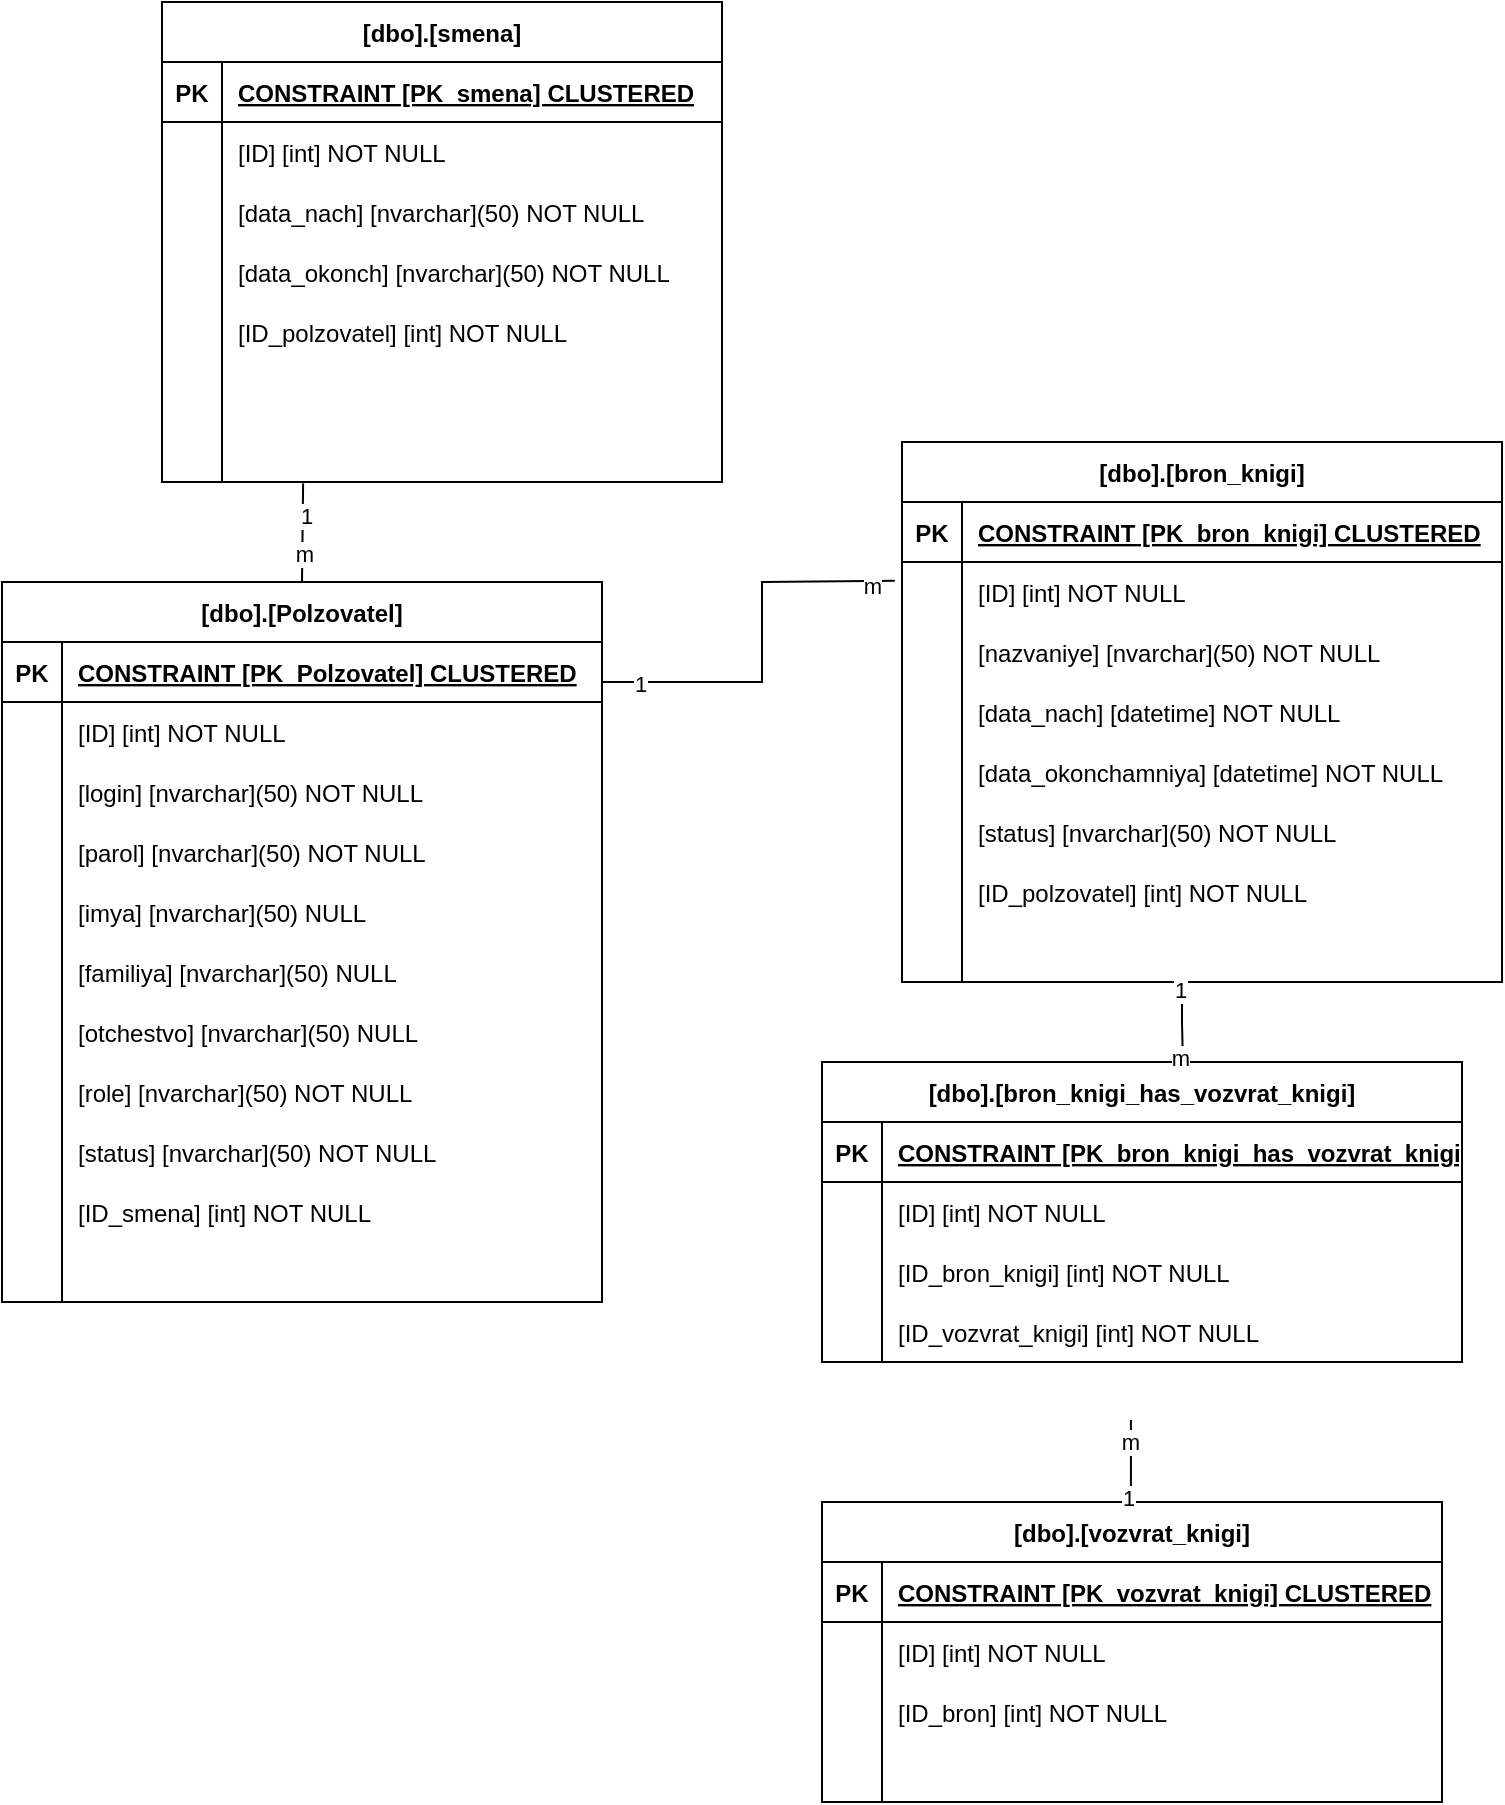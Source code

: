 <mxfile version="24.4.6" type="device">
  <diagram name="Страница — 1" id="FDOYcvEqqGiu71R4k4ed">
    <mxGraphModel dx="2977" dy="870" grid="1" gridSize="10" guides="1" tooltips="1" connect="1" arrows="1" fold="1" page="1" pageScale="1" pageWidth="827" pageHeight="1169" math="0" shadow="0">
      <root>
        <mxCell id="0" />
        <mxCell id="1" parent="0" />
        <mxCell id="MpVZQ-odZBkiujxW13Gs-1" value="[dbo].[bron_knigi]" style="shape=table;startSize=30;container=1;collapsible=1;childLayout=tableLayout;fixedRows=1;rowLines=0;fontStyle=1;align=center;resizeLast=1;" vertex="1" parent="1">
          <mxGeometry x="-330" y="230" width="300" height="270" as="geometry" />
        </mxCell>
        <mxCell id="MpVZQ-odZBkiujxW13Gs-2" value="" style="shape=tableRow;horizontal=0;startSize=0;swimlaneHead=0;swimlaneBody=0;fillColor=none;collapsible=0;dropTarget=0;points=[[0,0.5],[1,0.5]];portConstraint=eastwest;strokeColor=inherit;top=0;left=0;right=0;bottom=1;" vertex="1" parent="MpVZQ-odZBkiujxW13Gs-1">
          <mxGeometry y="30" width="300" height="30" as="geometry" />
        </mxCell>
        <mxCell id="MpVZQ-odZBkiujxW13Gs-3" value="PK" style="shape=partialRectangle;overflow=hidden;connectable=0;fillColor=none;strokeColor=inherit;top=0;left=0;bottom=0;right=0;fontStyle=1;" vertex="1" parent="MpVZQ-odZBkiujxW13Gs-2">
          <mxGeometry width="30" height="30" as="geometry">
            <mxRectangle width="30" height="30" as="alternateBounds" />
          </mxGeometry>
        </mxCell>
        <mxCell id="MpVZQ-odZBkiujxW13Gs-4" value="CONSTRAINT [PK_bron_knigi]  CLUSTERED" style="shape=partialRectangle;overflow=hidden;connectable=0;fillColor=none;align=left;strokeColor=inherit;top=0;left=0;bottom=0;right=0;spacingLeft=6;fontStyle=5;" vertex="1" parent="MpVZQ-odZBkiujxW13Gs-2">
          <mxGeometry x="30" width="270" height="30" as="geometry">
            <mxRectangle width="270" height="30" as="alternateBounds" />
          </mxGeometry>
        </mxCell>
        <mxCell id="MpVZQ-odZBkiujxW13Gs-5" value="" style="shape=tableRow;horizontal=0;startSize=0;swimlaneHead=0;swimlaneBody=0;fillColor=none;collapsible=0;dropTarget=0;points=[[0,0.5],[1,0.5]];portConstraint=eastwest;strokeColor=inherit;top=0;left=0;right=0;bottom=0;" vertex="1" parent="MpVZQ-odZBkiujxW13Gs-1">
          <mxGeometry y="60" width="300" height="30" as="geometry" />
        </mxCell>
        <mxCell id="MpVZQ-odZBkiujxW13Gs-6" value="" style="shape=partialRectangle;overflow=hidden;connectable=0;fillColor=none;strokeColor=inherit;top=0;left=0;bottom=0;right=0;" vertex="1" parent="MpVZQ-odZBkiujxW13Gs-5">
          <mxGeometry width="30" height="30" as="geometry">
            <mxRectangle width="30" height="30" as="alternateBounds" />
          </mxGeometry>
        </mxCell>
        <mxCell id="MpVZQ-odZBkiujxW13Gs-7" value="[ID] [int] NOT NULL" style="shape=partialRectangle;overflow=hidden;connectable=0;fillColor=none;align=left;strokeColor=inherit;top=0;left=0;bottom=0;right=0;spacingLeft=6;" vertex="1" parent="MpVZQ-odZBkiujxW13Gs-5">
          <mxGeometry x="30" width="270" height="30" as="geometry">
            <mxRectangle width="270" height="30" as="alternateBounds" />
          </mxGeometry>
        </mxCell>
        <mxCell id="MpVZQ-odZBkiujxW13Gs-8" value="" style="shape=tableRow;horizontal=0;startSize=0;swimlaneHead=0;swimlaneBody=0;fillColor=none;collapsible=0;dropTarget=0;points=[[0,0.5],[1,0.5]];portConstraint=eastwest;strokeColor=inherit;top=0;left=0;right=0;bottom=0;" vertex="1" parent="MpVZQ-odZBkiujxW13Gs-1">
          <mxGeometry y="90" width="300" height="30" as="geometry" />
        </mxCell>
        <mxCell id="MpVZQ-odZBkiujxW13Gs-9" value="" style="shape=partialRectangle;overflow=hidden;connectable=0;fillColor=none;strokeColor=inherit;top=0;left=0;bottom=0;right=0;" vertex="1" parent="MpVZQ-odZBkiujxW13Gs-8">
          <mxGeometry width="30" height="30" as="geometry">
            <mxRectangle width="30" height="30" as="alternateBounds" />
          </mxGeometry>
        </mxCell>
        <mxCell id="MpVZQ-odZBkiujxW13Gs-10" value="[nazvaniye] [nvarchar](50) NOT NULL" style="shape=partialRectangle;overflow=hidden;connectable=0;fillColor=none;align=left;strokeColor=inherit;top=0;left=0;bottom=0;right=0;spacingLeft=6;" vertex="1" parent="MpVZQ-odZBkiujxW13Gs-8">
          <mxGeometry x="30" width="270" height="30" as="geometry">
            <mxRectangle width="270" height="30" as="alternateBounds" />
          </mxGeometry>
        </mxCell>
        <mxCell id="MpVZQ-odZBkiujxW13Gs-11" value="" style="shape=tableRow;horizontal=0;startSize=0;swimlaneHead=0;swimlaneBody=0;fillColor=none;collapsible=0;dropTarget=0;points=[[0,0.5],[1,0.5]];portConstraint=eastwest;strokeColor=inherit;top=0;left=0;right=0;bottom=0;" vertex="1" parent="MpVZQ-odZBkiujxW13Gs-1">
          <mxGeometry y="120" width="300" height="30" as="geometry" />
        </mxCell>
        <mxCell id="MpVZQ-odZBkiujxW13Gs-12" value="" style="shape=partialRectangle;overflow=hidden;connectable=0;fillColor=none;strokeColor=inherit;top=0;left=0;bottom=0;right=0;" vertex="1" parent="MpVZQ-odZBkiujxW13Gs-11">
          <mxGeometry width="30" height="30" as="geometry">
            <mxRectangle width="30" height="30" as="alternateBounds" />
          </mxGeometry>
        </mxCell>
        <mxCell id="MpVZQ-odZBkiujxW13Gs-13" value="[data_nach] [datetime] NOT NULL" style="shape=partialRectangle;overflow=hidden;connectable=0;fillColor=none;align=left;strokeColor=inherit;top=0;left=0;bottom=0;right=0;spacingLeft=6;" vertex="1" parent="MpVZQ-odZBkiujxW13Gs-11">
          <mxGeometry x="30" width="270" height="30" as="geometry">
            <mxRectangle width="270" height="30" as="alternateBounds" />
          </mxGeometry>
        </mxCell>
        <mxCell id="MpVZQ-odZBkiujxW13Gs-14" value="" style="shape=tableRow;horizontal=0;startSize=0;swimlaneHead=0;swimlaneBody=0;fillColor=none;collapsible=0;dropTarget=0;points=[[0,0.5],[1,0.5]];portConstraint=eastwest;strokeColor=inherit;top=0;left=0;right=0;bottom=0;" vertex="1" parent="MpVZQ-odZBkiujxW13Gs-1">
          <mxGeometry y="150" width="300" height="30" as="geometry" />
        </mxCell>
        <mxCell id="MpVZQ-odZBkiujxW13Gs-15" value="" style="shape=partialRectangle;overflow=hidden;connectable=0;fillColor=none;strokeColor=inherit;top=0;left=0;bottom=0;right=0;" vertex="1" parent="MpVZQ-odZBkiujxW13Gs-14">
          <mxGeometry width="30" height="30" as="geometry">
            <mxRectangle width="30" height="30" as="alternateBounds" />
          </mxGeometry>
        </mxCell>
        <mxCell id="MpVZQ-odZBkiujxW13Gs-16" value="[data_okonchamniya] [datetime] NOT NULL" style="shape=partialRectangle;overflow=hidden;connectable=0;fillColor=none;align=left;strokeColor=inherit;top=0;left=0;bottom=0;right=0;spacingLeft=6;" vertex="1" parent="MpVZQ-odZBkiujxW13Gs-14">
          <mxGeometry x="30" width="270" height="30" as="geometry">
            <mxRectangle width="270" height="30" as="alternateBounds" />
          </mxGeometry>
        </mxCell>
        <mxCell id="MpVZQ-odZBkiujxW13Gs-17" value="" style="shape=tableRow;horizontal=0;startSize=0;swimlaneHead=0;swimlaneBody=0;fillColor=none;collapsible=0;dropTarget=0;points=[[0,0.5],[1,0.5]];portConstraint=eastwest;strokeColor=inherit;top=0;left=0;right=0;bottom=0;" vertex="1" parent="MpVZQ-odZBkiujxW13Gs-1">
          <mxGeometry y="180" width="300" height="30" as="geometry" />
        </mxCell>
        <mxCell id="MpVZQ-odZBkiujxW13Gs-18" value="" style="shape=partialRectangle;overflow=hidden;connectable=0;fillColor=none;strokeColor=inherit;top=0;left=0;bottom=0;right=0;" vertex="1" parent="MpVZQ-odZBkiujxW13Gs-17">
          <mxGeometry width="30" height="30" as="geometry">
            <mxRectangle width="30" height="30" as="alternateBounds" />
          </mxGeometry>
        </mxCell>
        <mxCell id="MpVZQ-odZBkiujxW13Gs-19" value="[status] [nvarchar](50) NOT NULL" style="shape=partialRectangle;overflow=hidden;connectable=0;fillColor=none;align=left;strokeColor=inherit;top=0;left=0;bottom=0;right=0;spacingLeft=6;" vertex="1" parent="MpVZQ-odZBkiujxW13Gs-17">
          <mxGeometry x="30" width="270" height="30" as="geometry">
            <mxRectangle width="270" height="30" as="alternateBounds" />
          </mxGeometry>
        </mxCell>
        <mxCell id="MpVZQ-odZBkiujxW13Gs-20" value="" style="shape=tableRow;horizontal=0;startSize=0;swimlaneHead=0;swimlaneBody=0;fillColor=none;collapsible=0;dropTarget=0;points=[[0,0.5],[1,0.5]];portConstraint=eastwest;strokeColor=inherit;top=0;left=0;right=0;bottom=0;" vertex="1" parent="MpVZQ-odZBkiujxW13Gs-1">
          <mxGeometry y="210" width="300" height="30" as="geometry" />
        </mxCell>
        <mxCell id="MpVZQ-odZBkiujxW13Gs-21" value="" style="shape=partialRectangle;overflow=hidden;connectable=0;fillColor=none;strokeColor=inherit;top=0;left=0;bottom=0;right=0;" vertex="1" parent="MpVZQ-odZBkiujxW13Gs-20">
          <mxGeometry width="30" height="30" as="geometry">
            <mxRectangle width="30" height="30" as="alternateBounds" />
          </mxGeometry>
        </mxCell>
        <mxCell id="MpVZQ-odZBkiujxW13Gs-22" value="[ID_polzovatel] [int] NOT NULL" style="shape=partialRectangle;overflow=hidden;connectable=0;fillColor=none;align=left;strokeColor=inherit;top=0;left=0;bottom=0;right=0;spacingLeft=6;" vertex="1" parent="MpVZQ-odZBkiujxW13Gs-20">
          <mxGeometry x="30" width="270" height="30" as="geometry">
            <mxRectangle width="270" height="30" as="alternateBounds" />
          </mxGeometry>
        </mxCell>
        <mxCell id="MpVZQ-odZBkiujxW13Gs-23" value="" style="shape=tableRow;horizontal=0;startSize=0;swimlaneHead=0;swimlaneBody=0;fillColor=none;collapsible=0;dropTarget=0;points=[[0,0.5],[1,0.5]];portConstraint=eastwest;strokeColor=inherit;top=0;left=0;right=0;bottom=0;" vertex="1" parent="MpVZQ-odZBkiujxW13Gs-1">
          <mxGeometry y="240" width="300" height="30" as="geometry" />
        </mxCell>
        <mxCell id="MpVZQ-odZBkiujxW13Gs-24" value="" style="shape=partialRectangle;overflow=hidden;connectable=0;fillColor=none;strokeColor=inherit;top=0;left=0;bottom=0;right=0;" vertex="1" parent="MpVZQ-odZBkiujxW13Gs-23">
          <mxGeometry width="30" height="30" as="geometry">
            <mxRectangle width="30" height="30" as="alternateBounds" />
          </mxGeometry>
        </mxCell>
        <mxCell id="MpVZQ-odZBkiujxW13Gs-25" value="" style="shape=partialRectangle;overflow=hidden;connectable=0;fillColor=none;align=left;strokeColor=inherit;top=0;left=0;bottom=0;right=0;spacingLeft=6;" vertex="1" parent="MpVZQ-odZBkiujxW13Gs-23">
          <mxGeometry x="30" width="270" height="30" as="geometry">
            <mxRectangle width="270" height="30" as="alternateBounds" />
          </mxGeometry>
        </mxCell>
        <mxCell id="MpVZQ-odZBkiujxW13Gs-26" value="[dbo].[bron_knigi_has_vozvrat_knigi]" style="shape=table;startSize=30;container=1;collapsible=1;childLayout=tableLayout;fixedRows=1;rowLines=0;fontStyle=1;align=center;resizeLast=1;" vertex="1" parent="1">
          <mxGeometry x="-370" y="540" width="320" height="150" as="geometry" />
        </mxCell>
        <mxCell id="MpVZQ-odZBkiujxW13Gs-27" value="" style="shape=tableRow;horizontal=0;startSize=0;swimlaneHead=0;swimlaneBody=0;fillColor=none;collapsible=0;dropTarget=0;points=[[0,0.5],[1,0.5]];portConstraint=eastwest;strokeColor=inherit;top=0;left=0;right=0;bottom=1;" vertex="1" parent="MpVZQ-odZBkiujxW13Gs-26">
          <mxGeometry y="30" width="320" height="30" as="geometry" />
        </mxCell>
        <mxCell id="MpVZQ-odZBkiujxW13Gs-28" value="PK" style="shape=partialRectangle;overflow=hidden;connectable=0;fillColor=none;strokeColor=inherit;top=0;left=0;bottom=0;right=0;fontStyle=1;" vertex="1" parent="MpVZQ-odZBkiujxW13Gs-27">
          <mxGeometry width="30" height="30" as="geometry">
            <mxRectangle width="30" height="30" as="alternateBounds" />
          </mxGeometry>
        </mxCell>
        <mxCell id="MpVZQ-odZBkiujxW13Gs-29" value="CONSTRAINT [PK_bron_knigi_has_vozvrat_knigi]  CLUSTERED" style="shape=partialRectangle;overflow=hidden;connectable=0;fillColor=none;align=left;strokeColor=inherit;top=0;left=0;bottom=0;right=0;spacingLeft=6;fontStyle=5;" vertex="1" parent="MpVZQ-odZBkiujxW13Gs-27">
          <mxGeometry x="30" width="290" height="30" as="geometry">
            <mxRectangle width="290" height="30" as="alternateBounds" />
          </mxGeometry>
        </mxCell>
        <mxCell id="MpVZQ-odZBkiujxW13Gs-30" value="" style="shape=tableRow;horizontal=0;startSize=0;swimlaneHead=0;swimlaneBody=0;fillColor=none;collapsible=0;dropTarget=0;points=[[0,0.5],[1,0.5]];portConstraint=eastwest;strokeColor=inherit;top=0;left=0;right=0;bottom=0;" vertex="1" parent="MpVZQ-odZBkiujxW13Gs-26">
          <mxGeometry y="60" width="320" height="30" as="geometry" />
        </mxCell>
        <mxCell id="MpVZQ-odZBkiujxW13Gs-31" value="" style="shape=partialRectangle;overflow=hidden;connectable=0;fillColor=none;strokeColor=inherit;top=0;left=0;bottom=0;right=0;" vertex="1" parent="MpVZQ-odZBkiujxW13Gs-30">
          <mxGeometry width="30" height="30" as="geometry">
            <mxRectangle width="30" height="30" as="alternateBounds" />
          </mxGeometry>
        </mxCell>
        <mxCell id="MpVZQ-odZBkiujxW13Gs-32" value="[ID] [int] NOT NULL" style="shape=partialRectangle;overflow=hidden;connectable=0;fillColor=none;align=left;strokeColor=inherit;top=0;left=0;bottom=0;right=0;spacingLeft=6;" vertex="1" parent="MpVZQ-odZBkiujxW13Gs-30">
          <mxGeometry x="30" width="290" height="30" as="geometry">
            <mxRectangle width="290" height="30" as="alternateBounds" />
          </mxGeometry>
        </mxCell>
        <mxCell id="MpVZQ-odZBkiujxW13Gs-33" value="" style="shape=tableRow;horizontal=0;startSize=0;swimlaneHead=0;swimlaneBody=0;fillColor=none;collapsible=0;dropTarget=0;points=[[0,0.5],[1,0.5]];portConstraint=eastwest;strokeColor=inherit;top=0;left=0;right=0;bottom=0;" vertex="1" parent="MpVZQ-odZBkiujxW13Gs-26">
          <mxGeometry y="90" width="320" height="30" as="geometry" />
        </mxCell>
        <mxCell id="MpVZQ-odZBkiujxW13Gs-34" value="" style="shape=partialRectangle;overflow=hidden;connectable=0;fillColor=none;strokeColor=inherit;top=0;left=0;bottom=0;right=0;" vertex="1" parent="MpVZQ-odZBkiujxW13Gs-33">
          <mxGeometry width="30" height="30" as="geometry">
            <mxRectangle width="30" height="30" as="alternateBounds" />
          </mxGeometry>
        </mxCell>
        <mxCell id="MpVZQ-odZBkiujxW13Gs-35" value="[ID_bron_knigi] [int] NOT NULL" style="shape=partialRectangle;overflow=hidden;connectable=0;fillColor=none;align=left;strokeColor=inherit;top=0;left=0;bottom=0;right=0;spacingLeft=6;" vertex="1" parent="MpVZQ-odZBkiujxW13Gs-33">
          <mxGeometry x="30" width="290" height="30" as="geometry">
            <mxRectangle width="290" height="30" as="alternateBounds" />
          </mxGeometry>
        </mxCell>
        <mxCell id="MpVZQ-odZBkiujxW13Gs-36" value="" style="shape=tableRow;horizontal=0;startSize=0;swimlaneHead=0;swimlaneBody=0;fillColor=none;collapsible=0;dropTarget=0;points=[[0,0.5],[1,0.5]];portConstraint=eastwest;strokeColor=inherit;top=0;left=0;right=0;bottom=0;" vertex="1" parent="MpVZQ-odZBkiujxW13Gs-26">
          <mxGeometry y="120" width="320" height="30" as="geometry" />
        </mxCell>
        <mxCell id="MpVZQ-odZBkiujxW13Gs-37" value="" style="shape=partialRectangle;overflow=hidden;connectable=0;fillColor=none;strokeColor=inherit;top=0;left=0;bottom=0;right=0;" vertex="1" parent="MpVZQ-odZBkiujxW13Gs-36">
          <mxGeometry width="30" height="30" as="geometry">
            <mxRectangle width="30" height="30" as="alternateBounds" />
          </mxGeometry>
        </mxCell>
        <mxCell id="MpVZQ-odZBkiujxW13Gs-38" value="[ID_vozvrat_knigi] [int] NOT NULL" style="shape=partialRectangle;overflow=hidden;connectable=0;fillColor=none;align=left;strokeColor=inherit;top=0;left=0;bottom=0;right=0;spacingLeft=6;" vertex="1" parent="MpVZQ-odZBkiujxW13Gs-36">
          <mxGeometry x="30" width="290" height="30" as="geometry">
            <mxRectangle width="290" height="30" as="alternateBounds" />
          </mxGeometry>
        </mxCell>
        <mxCell id="MpVZQ-odZBkiujxW13Gs-42" value="[dbo].[Polzovatel]" style="shape=table;startSize=30;container=1;collapsible=1;childLayout=tableLayout;fixedRows=1;rowLines=0;fontStyle=1;align=center;resizeLast=1;" vertex="1" parent="1">
          <mxGeometry x="-780" y="300" width="300" height="360" as="geometry" />
        </mxCell>
        <mxCell id="MpVZQ-odZBkiujxW13Gs-43" value="" style="shape=tableRow;horizontal=0;startSize=0;swimlaneHead=0;swimlaneBody=0;fillColor=none;collapsible=0;dropTarget=0;points=[[0,0.5],[1,0.5]];portConstraint=eastwest;strokeColor=inherit;top=0;left=0;right=0;bottom=1;" vertex="1" parent="MpVZQ-odZBkiujxW13Gs-42">
          <mxGeometry y="30" width="300" height="30" as="geometry" />
        </mxCell>
        <mxCell id="MpVZQ-odZBkiujxW13Gs-44" value="PK" style="shape=partialRectangle;overflow=hidden;connectable=0;fillColor=none;strokeColor=inherit;top=0;left=0;bottom=0;right=0;fontStyle=1;" vertex="1" parent="MpVZQ-odZBkiujxW13Gs-43">
          <mxGeometry width="30" height="30" as="geometry">
            <mxRectangle width="30" height="30" as="alternateBounds" />
          </mxGeometry>
        </mxCell>
        <mxCell id="MpVZQ-odZBkiujxW13Gs-45" value="CONSTRAINT [PK_Polzovatel]  CLUSTERED" style="shape=partialRectangle;overflow=hidden;connectable=0;fillColor=none;align=left;strokeColor=inherit;top=0;left=0;bottom=0;right=0;spacingLeft=6;fontStyle=5;" vertex="1" parent="MpVZQ-odZBkiujxW13Gs-43">
          <mxGeometry x="30" width="270" height="30" as="geometry">
            <mxRectangle width="270" height="30" as="alternateBounds" />
          </mxGeometry>
        </mxCell>
        <mxCell id="MpVZQ-odZBkiujxW13Gs-46" value="" style="shape=tableRow;horizontal=0;startSize=0;swimlaneHead=0;swimlaneBody=0;fillColor=none;collapsible=0;dropTarget=0;points=[[0,0.5],[1,0.5]];portConstraint=eastwest;strokeColor=inherit;top=0;left=0;right=0;bottom=0;" vertex="1" parent="MpVZQ-odZBkiujxW13Gs-42">
          <mxGeometry y="60" width="300" height="30" as="geometry" />
        </mxCell>
        <mxCell id="MpVZQ-odZBkiujxW13Gs-47" value="" style="shape=partialRectangle;overflow=hidden;connectable=0;fillColor=none;strokeColor=inherit;top=0;left=0;bottom=0;right=0;" vertex="1" parent="MpVZQ-odZBkiujxW13Gs-46">
          <mxGeometry width="30" height="30" as="geometry">
            <mxRectangle width="30" height="30" as="alternateBounds" />
          </mxGeometry>
        </mxCell>
        <mxCell id="MpVZQ-odZBkiujxW13Gs-48" value="[ID] [int] NOT NULL" style="shape=partialRectangle;overflow=hidden;connectable=0;fillColor=none;align=left;strokeColor=inherit;top=0;left=0;bottom=0;right=0;spacingLeft=6;" vertex="1" parent="MpVZQ-odZBkiujxW13Gs-46">
          <mxGeometry x="30" width="270" height="30" as="geometry">
            <mxRectangle width="270" height="30" as="alternateBounds" />
          </mxGeometry>
        </mxCell>
        <mxCell id="MpVZQ-odZBkiujxW13Gs-49" value="" style="shape=tableRow;horizontal=0;startSize=0;swimlaneHead=0;swimlaneBody=0;fillColor=none;collapsible=0;dropTarget=0;points=[[0,0.5],[1,0.5]];portConstraint=eastwest;strokeColor=inherit;top=0;left=0;right=0;bottom=0;" vertex="1" parent="MpVZQ-odZBkiujxW13Gs-42">
          <mxGeometry y="90" width="300" height="30" as="geometry" />
        </mxCell>
        <mxCell id="MpVZQ-odZBkiujxW13Gs-50" value="" style="shape=partialRectangle;overflow=hidden;connectable=0;fillColor=none;strokeColor=inherit;top=0;left=0;bottom=0;right=0;" vertex="1" parent="MpVZQ-odZBkiujxW13Gs-49">
          <mxGeometry width="30" height="30" as="geometry">
            <mxRectangle width="30" height="30" as="alternateBounds" />
          </mxGeometry>
        </mxCell>
        <mxCell id="MpVZQ-odZBkiujxW13Gs-51" value="[login] [nvarchar](50) NOT NULL" style="shape=partialRectangle;overflow=hidden;connectable=0;fillColor=none;align=left;strokeColor=inherit;top=0;left=0;bottom=0;right=0;spacingLeft=6;" vertex="1" parent="MpVZQ-odZBkiujxW13Gs-49">
          <mxGeometry x="30" width="270" height="30" as="geometry">
            <mxRectangle width="270" height="30" as="alternateBounds" />
          </mxGeometry>
        </mxCell>
        <mxCell id="MpVZQ-odZBkiujxW13Gs-52" value="" style="shape=tableRow;horizontal=0;startSize=0;swimlaneHead=0;swimlaneBody=0;fillColor=none;collapsible=0;dropTarget=0;points=[[0,0.5],[1,0.5]];portConstraint=eastwest;strokeColor=inherit;top=0;left=0;right=0;bottom=0;" vertex="1" parent="MpVZQ-odZBkiujxW13Gs-42">
          <mxGeometry y="120" width="300" height="30" as="geometry" />
        </mxCell>
        <mxCell id="MpVZQ-odZBkiujxW13Gs-53" value="" style="shape=partialRectangle;overflow=hidden;connectable=0;fillColor=none;strokeColor=inherit;top=0;left=0;bottom=0;right=0;" vertex="1" parent="MpVZQ-odZBkiujxW13Gs-52">
          <mxGeometry width="30" height="30" as="geometry">
            <mxRectangle width="30" height="30" as="alternateBounds" />
          </mxGeometry>
        </mxCell>
        <mxCell id="MpVZQ-odZBkiujxW13Gs-54" value="[parol] [nvarchar](50) NOT NULL" style="shape=partialRectangle;overflow=hidden;connectable=0;fillColor=none;align=left;strokeColor=inherit;top=0;left=0;bottom=0;right=0;spacingLeft=6;" vertex="1" parent="MpVZQ-odZBkiujxW13Gs-52">
          <mxGeometry x="30" width="270" height="30" as="geometry">
            <mxRectangle width="270" height="30" as="alternateBounds" />
          </mxGeometry>
        </mxCell>
        <mxCell id="MpVZQ-odZBkiujxW13Gs-55" value="" style="shape=tableRow;horizontal=0;startSize=0;swimlaneHead=0;swimlaneBody=0;fillColor=none;collapsible=0;dropTarget=0;points=[[0,0.5],[1,0.5]];portConstraint=eastwest;strokeColor=inherit;top=0;left=0;right=0;bottom=0;" vertex="1" parent="MpVZQ-odZBkiujxW13Gs-42">
          <mxGeometry y="150" width="300" height="30" as="geometry" />
        </mxCell>
        <mxCell id="MpVZQ-odZBkiujxW13Gs-56" value="" style="shape=partialRectangle;overflow=hidden;connectable=0;fillColor=none;strokeColor=inherit;top=0;left=0;bottom=0;right=0;" vertex="1" parent="MpVZQ-odZBkiujxW13Gs-55">
          <mxGeometry width="30" height="30" as="geometry">
            <mxRectangle width="30" height="30" as="alternateBounds" />
          </mxGeometry>
        </mxCell>
        <mxCell id="MpVZQ-odZBkiujxW13Gs-57" value="[imya] [nvarchar](50) NULL" style="shape=partialRectangle;overflow=hidden;connectable=0;fillColor=none;align=left;strokeColor=inherit;top=0;left=0;bottom=0;right=0;spacingLeft=6;" vertex="1" parent="MpVZQ-odZBkiujxW13Gs-55">
          <mxGeometry x="30" width="270" height="30" as="geometry">
            <mxRectangle width="270" height="30" as="alternateBounds" />
          </mxGeometry>
        </mxCell>
        <mxCell id="MpVZQ-odZBkiujxW13Gs-58" value="" style="shape=tableRow;horizontal=0;startSize=0;swimlaneHead=0;swimlaneBody=0;fillColor=none;collapsible=0;dropTarget=0;points=[[0,0.5],[1,0.5]];portConstraint=eastwest;strokeColor=inherit;top=0;left=0;right=0;bottom=0;" vertex="1" parent="MpVZQ-odZBkiujxW13Gs-42">
          <mxGeometry y="180" width="300" height="30" as="geometry" />
        </mxCell>
        <mxCell id="MpVZQ-odZBkiujxW13Gs-59" value="" style="shape=partialRectangle;overflow=hidden;connectable=0;fillColor=none;strokeColor=inherit;top=0;left=0;bottom=0;right=0;" vertex="1" parent="MpVZQ-odZBkiujxW13Gs-58">
          <mxGeometry width="30" height="30" as="geometry">
            <mxRectangle width="30" height="30" as="alternateBounds" />
          </mxGeometry>
        </mxCell>
        <mxCell id="MpVZQ-odZBkiujxW13Gs-60" value="[familiya] [nvarchar](50) NULL" style="shape=partialRectangle;overflow=hidden;connectable=0;fillColor=none;align=left;strokeColor=inherit;top=0;left=0;bottom=0;right=0;spacingLeft=6;" vertex="1" parent="MpVZQ-odZBkiujxW13Gs-58">
          <mxGeometry x="30" width="270" height="30" as="geometry">
            <mxRectangle width="270" height="30" as="alternateBounds" />
          </mxGeometry>
        </mxCell>
        <mxCell id="MpVZQ-odZBkiujxW13Gs-61" value="" style="shape=tableRow;horizontal=0;startSize=0;swimlaneHead=0;swimlaneBody=0;fillColor=none;collapsible=0;dropTarget=0;points=[[0,0.5],[1,0.5]];portConstraint=eastwest;strokeColor=inherit;top=0;left=0;right=0;bottom=0;" vertex="1" parent="MpVZQ-odZBkiujxW13Gs-42">
          <mxGeometry y="210" width="300" height="30" as="geometry" />
        </mxCell>
        <mxCell id="MpVZQ-odZBkiujxW13Gs-62" value="" style="shape=partialRectangle;overflow=hidden;connectable=0;fillColor=none;strokeColor=inherit;top=0;left=0;bottom=0;right=0;" vertex="1" parent="MpVZQ-odZBkiujxW13Gs-61">
          <mxGeometry width="30" height="30" as="geometry">
            <mxRectangle width="30" height="30" as="alternateBounds" />
          </mxGeometry>
        </mxCell>
        <mxCell id="MpVZQ-odZBkiujxW13Gs-63" value="[otchestvo] [nvarchar](50) NULL" style="shape=partialRectangle;overflow=hidden;connectable=0;fillColor=none;align=left;strokeColor=inherit;top=0;left=0;bottom=0;right=0;spacingLeft=6;" vertex="1" parent="MpVZQ-odZBkiujxW13Gs-61">
          <mxGeometry x="30" width="270" height="30" as="geometry">
            <mxRectangle width="270" height="30" as="alternateBounds" />
          </mxGeometry>
        </mxCell>
        <mxCell id="MpVZQ-odZBkiujxW13Gs-64" value="" style="shape=tableRow;horizontal=0;startSize=0;swimlaneHead=0;swimlaneBody=0;fillColor=none;collapsible=0;dropTarget=0;points=[[0,0.5],[1,0.5]];portConstraint=eastwest;strokeColor=inherit;top=0;left=0;right=0;bottom=0;" vertex="1" parent="MpVZQ-odZBkiujxW13Gs-42">
          <mxGeometry y="240" width="300" height="30" as="geometry" />
        </mxCell>
        <mxCell id="MpVZQ-odZBkiujxW13Gs-65" value="" style="shape=partialRectangle;overflow=hidden;connectable=0;fillColor=none;strokeColor=inherit;top=0;left=0;bottom=0;right=0;" vertex="1" parent="MpVZQ-odZBkiujxW13Gs-64">
          <mxGeometry width="30" height="30" as="geometry">
            <mxRectangle width="30" height="30" as="alternateBounds" />
          </mxGeometry>
        </mxCell>
        <mxCell id="MpVZQ-odZBkiujxW13Gs-66" value="[role] [nvarchar](50) NOT NULL" style="shape=partialRectangle;overflow=hidden;connectable=0;fillColor=none;align=left;strokeColor=inherit;top=0;left=0;bottom=0;right=0;spacingLeft=6;" vertex="1" parent="MpVZQ-odZBkiujxW13Gs-64">
          <mxGeometry x="30" width="270" height="30" as="geometry">
            <mxRectangle width="270" height="30" as="alternateBounds" />
          </mxGeometry>
        </mxCell>
        <mxCell id="MpVZQ-odZBkiujxW13Gs-67" value="" style="shape=tableRow;horizontal=0;startSize=0;swimlaneHead=0;swimlaneBody=0;fillColor=none;collapsible=0;dropTarget=0;points=[[0,0.5],[1,0.5]];portConstraint=eastwest;strokeColor=inherit;top=0;left=0;right=0;bottom=0;" vertex="1" parent="MpVZQ-odZBkiujxW13Gs-42">
          <mxGeometry y="270" width="300" height="30" as="geometry" />
        </mxCell>
        <mxCell id="MpVZQ-odZBkiujxW13Gs-68" value="" style="shape=partialRectangle;overflow=hidden;connectable=0;fillColor=none;strokeColor=inherit;top=0;left=0;bottom=0;right=0;" vertex="1" parent="MpVZQ-odZBkiujxW13Gs-67">
          <mxGeometry width="30" height="30" as="geometry">
            <mxRectangle width="30" height="30" as="alternateBounds" />
          </mxGeometry>
        </mxCell>
        <mxCell id="MpVZQ-odZBkiujxW13Gs-69" value="[status] [nvarchar](50) NOT NULL" style="shape=partialRectangle;overflow=hidden;connectable=0;fillColor=none;align=left;strokeColor=inherit;top=0;left=0;bottom=0;right=0;spacingLeft=6;" vertex="1" parent="MpVZQ-odZBkiujxW13Gs-67">
          <mxGeometry x="30" width="270" height="30" as="geometry">
            <mxRectangle width="270" height="30" as="alternateBounds" />
          </mxGeometry>
        </mxCell>
        <mxCell id="MpVZQ-odZBkiujxW13Gs-70" value="" style="shape=tableRow;horizontal=0;startSize=0;swimlaneHead=0;swimlaneBody=0;fillColor=none;collapsible=0;dropTarget=0;points=[[0,0.5],[1,0.5]];portConstraint=eastwest;strokeColor=inherit;top=0;left=0;right=0;bottom=0;" vertex="1" parent="MpVZQ-odZBkiujxW13Gs-42">
          <mxGeometry y="300" width="300" height="30" as="geometry" />
        </mxCell>
        <mxCell id="MpVZQ-odZBkiujxW13Gs-71" value="" style="shape=partialRectangle;overflow=hidden;connectable=0;fillColor=none;strokeColor=inherit;top=0;left=0;bottom=0;right=0;" vertex="1" parent="MpVZQ-odZBkiujxW13Gs-70">
          <mxGeometry width="30" height="30" as="geometry">
            <mxRectangle width="30" height="30" as="alternateBounds" />
          </mxGeometry>
        </mxCell>
        <mxCell id="MpVZQ-odZBkiujxW13Gs-72" value="[ID_smena] [int] NOT NULL" style="shape=partialRectangle;overflow=hidden;connectable=0;fillColor=none;align=left;strokeColor=inherit;top=0;left=0;bottom=0;right=0;spacingLeft=6;" vertex="1" parent="MpVZQ-odZBkiujxW13Gs-70">
          <mxGeometry x="30" width="270" height="30" as="geometry">
            <mxRectangle width="270" height="30" as="alternateBounds" />
          </mxGeometry>
        </mxCell>
        <mxCell id="MpVZQ-odZBkiujxW13Gs-73" value="" style="shape=tableRow;horizontal=0;startSize=0;swimlaneHead=0;swimlaneBody=0;fillColor=none;collapsible=0;dropTarget=0;points=[[0,0.5],[1,0.5]];portConstraint=eastwest;strokeColor=inherit;top=0;left=0;right=0;bottom=0;" vertex="1" parent="MpVZQ-odZBkiujxW13Gs-42">
          <mxGeometry y="330" width="300" height="30" as="geometry" />
        </mxCell>
        <mxCell id="MpVZQ-odZBkiujxW13Gs-74" value="" style="shape=partialRectangle;overflow=hidden;connectable=0;fillColor=none;strokeColor=inherit;top=0;left=0;bottom=0;right=0;" vertex="1" parent="MpVZQ-odZBkiujxW13Gs-73">
          <mxGeometry width="30" height="30" as="geometry">
            <mxRectangle width="30" height="30" as="alternateBounds" />
          </mxGeometry>
        </mxCell>
        <mxCell id="MpVZQ-odZBkiujxW13Gs-75" value="" style="shape=partialRectangle;overflow=hidden;connectable=0;fillColor=none;align=left;strokeColor=inherit;top=0;left=0;bottom=0;right=0;spacingLeft=6;" vertex="1" parent="MpVZQ-odZBkiujxW13Gs-73">
          <mxGeometry x="30" width="270" height="30" as="geometry">
            <mxRectangle width="270" height="30" as="alternateBounds" />
          </mxGeometry>
        </mxCell>
        <mxCell id="MpVZQ-odZBkiujxW13Gs-76" value="[dbo].[smena]" style="shape=table;startSize=30;container=1;collapsible=1;childLayout=tableLayout;fixedRows=1;rowLines=0;fontStyle=1;align=center;resizeLast=1;" vertex="1" parent="1">
          <mxGeometry x="-700" y="10" width="280" height="240" as="geometry" />
        </mxCell>
        <mxCell id="MpVZQ-odZBkiujxW13Gs-77" value="" style="shape=tableRow;horizontal=0;startSize=0;swimlaneHead=0;swimlaneBody=0;fillColor=none;collapsible=0;dropTarget=0;points=[[0,0.5],[1,0.5]];portConstraint=eastwest;strokeColor=inherit;top=0;left=0;right=0;bottom=1;" vertex="1" parent="MpVZQ-odZBkiujxW13Gs-76">
          <mxGeometry y="30" width="280" height="30" as="geometry" />
        </mxCell>
        <mxCell id="MpVZQ-odZBkiujxW13Gs-78" value="PK" style="shape=partialRectangle;overflow=hidden;connectable=0;fillColor=none;strokeColor=inherit;top=0;left=0;bottom=0;right=0;fontStyle=1;" vertex="1" parent="MpVZQ-odZBkiujxW13Gs-77">
          <mxGeometry width="30" height="30" as="geometry">
            <mxRectangle width="30" height="30" as="alternateBounds" />
          </mxGeometry>
        </mxCell>
        <mxCell id="MpVZQ-odZBkiujxW13Gs-79" value="CONSTRAINT [PK_smena]  CLUSTERED" style="shape=partialRectangle;overflow=hidden;connectable=0;fillColor=none;align=left;strokeColor=inherit;top=0;left=0;bottom=0;right=0;spacingLeft=6;fontStyle=5;" vertex="1" parent="MpVZQ-odZBkiujxW13Gs-77">
          <mxGeometry x="30" width="250" height="30" as="geometry">
            <mxRectangle width="250" height="30" as="alternateBounds" />
          </mxGeometry>
        </mxCell>
        <mxCell id="MpVZQ-odZBkiujxW13Gs-80" value="" style="shape=tableRow;horizontal=0;startSize=0;swimlaneHead=0;swimlaneBody=0;fillColor=none;collapsible=0;dropTarget=0;points=[[0,0.5],[1,0.5]];portConstraint=eastwest;strokeColor=inherit;top=0;left=0;right=0;bottom=0;" vertex="1" parent="MpVZQ-odZBkiujxW13Gs-76">
          <mxGeometry y="60" width="280" height="30" as="geometry" />
        </mxCell>
        <mxCell id="MpVZQ-odZBkiujxW13Gs-81" value="" style="shape=partialRectangle;overflow=hidden;connectable=0;fillColor=none;strokeColor=inherit;top=0;left=0;bottom=0;right=0;" vertex="1" parent="MpVZQ-odZBkiujxW13Gs-80">
          <mxGeometry width="30" height="30" as="geometry">
            <mxRectangle width="30" height="30" as="alternateBounds" />
          </mxGeometry>
        </mxCell>
        <mxCell id="MpVZQ-odZBkiujxW13Gs-82" value="[ID] [int] NOT NULL" style="shape=partialRectangle;overflow=hidden;connectable=0;fillColor=none;align=left;strokeColor=inherit;top=0;left=0;bottom=0;right=0;spacingLeft=6;" vertex="1" parent="MpVZQ-odZBkiujxW13Gs-80">
          <mxGeometry x="30" width="250" height="30" as="geometry">
            <mxRectangle width="250" height="30" as="alternateBounds" />
          </mxGeometry>
        </mxCell>
        <mxCell id="MpVZQ-odZBkiujxW13Gs-83" value="" style="shape=tableRow;horizontal=0;startSize=0;swimlaneHead=0;swimlaneBody=0;fillColor=none;collapsible=0;dropTarget=0;points=[[0,0.5],[1,0.5]];portConstraint=eastwest;strokeColor=inherit;top=0;left=0;right=0;bottom=0;" vertex="1" parent="MpVZQ-odZBkiujxW13Gs-76">
          <mxGeometry y="90" width="280" height="30" as="geometry" />
        </mxCell>
        <mxCell id="MpVZQ-odZBkiujxW13Gs-84" value="" style="shape=partialRectangle;overflow=hidden;connectable=0;fillColor=none;strokeColor=inherit;top=0;left=0;bottom=0;right=0;" vertex="1" parent="MpVZQ-odZBkiujxW13Gs-83">
          <mxGeometry width="30" height="30" as="geometry">
            <mxRectangle width="30" height="30" as="alternateBounds" />
          </mxGeometry>
        </mxCell>
        <mxCell id="MpVZQ-odZBkiujxW13Gs-85" value="[data_nach] [nvarchar](50) NOT NULL" style="shape=partialRectangle;overflow=hidden;connectable=0;fillColor=none;align=left;strokeColor=inherit;top=0;left=0;bottom=0;right=0;spacingLeft=6;" vertex="1" parent="MpVZQ-odZBkiujxW13Gs-83">
          <mxGeometry x="30" width="250" height="30" as="geometry">
            <mxRectangle width="250" height="30" as="alternateBounds" />
          </mxGeometry>
        </mxCell>
        <mxCell id="MpVZQ-odZBkiujxW13Gs-86" value="" style="shape=tableRow;horizontal=0;startSize=0;swimlaneHead=0;swimlaneBody=0;fillColor=none;collapsible=0;dropTarget=0;points=[[0,0.5],[1,0.5]];portConstraint=eastwest;strokeColor=inherit;top=0;left=0;right=0;bottom=0;" vertex="1" parent="MpVZQ-odZBkiujxW13Gs-76">
          <mxGeometry y="120" width="280" height="30" as="geometry" />
        </mxCell>
        <mxCell id="MpVZQ-odZBkiujxW13Gs-87" value="" style="shape=partialRectangle;overflow=hidden;connectable=0;fillColor=none;strokeColor=inherit;top=0;left=0;bottom=0;right=0;" vertex="1" parent="MpVZQ-odZBkiujxW13Gs-86">
          <mxGeometry width="30" height="30" as="geometry">
            <mxRectangle width="30" height="30" as="alternateBounds" />
          </mxGeometry>
        </mxCell>
        <mxCell id="MpVZQ-odZBkiujxW13Gs-88" value="[data_okonch] [nvarchar](50) NOT NULL" style="shape=partialRectangle;overflow=hidden;connectable=0;fillColor=none;align=left;strokeColor=inherit;top=0;left=0;bottom=0;right=0;spacingLeft=6;" vertex="1" parent="MpVZQ-odZBkiujxW13Gs-86">
          <mxGeometry x="30" width="250" height="30" as="geometry">
            <mxRectangle width="250" height="30" as="alternateBounds" />
          </mxGeometry>
        </mxCell>
        <mxCell id="MpVZQ-odZBkiujxW13Gs-89" value="" style="shape=tableRow;horizontal=0;startSize=0;swimlaneHead=0;swimlaneBody=0;fillColor=none;collapsible=0;dropTarget=0;points=[[0,0.5],[1,0.5]];portConstraint=eastwest;strokeColor=inherit;top=0;left=0;right=0;bottom=0;" vertex="1" parent="MpVZQ-odZBkiujxW13Gs-76">
          <mxGeometry y="150" width="280" height="30" as="geometry" />
        </mxCell>
        <mxCell id="MpVZQ-odZBkiujxW13Gs-90" value="" style="shape=partialRectangle;overflow=hidden;connectable=0;fillColor=none;strokeColor=inherit;top=0;left=0;bottom=0;right=0;" vertex="1" parent="MpVZQ-odZBkiujxW13Gs-89">
          <mxGeometry width="30" height="30" as="geometry">
            <mxRectangle width="30" height="30" as="alternateBounds" />
          </mxGeometry>
        </mxCell>
        <mxCell id="MpVZQ-odZBkiujxW13Gs-91" value="[ID_polzovatel] [int] NOT NULL" style="shape=partialRectangle;overflow=hidden;connectable=0;fillColor=none;align=left;strokeColor=inherit;top=0;left=0;bottom=0;right=0;spacingLeft=6;" vertex="1" parent="MpVZQ-odZBkiujxW13Gs-89">
          <mxGeometry x="30" width="250" height="30" as="geometry">
            <mxRectangle width="250" height="30" as="alternateBounds" />
          </mxGeometry>
        </mxCell>
        <mxCell id="MpVZQ-odZBkiujxW13Gs-115" value="" style="shape=tableRow;horizontal=0;startSize=0;swimlaneHead=0;swimlaneBody=0;fillColor=none;collapsible=0;dropTarget=0;points=[[0,0.5],[1,0.5]];portConstraint=eastwest;strokeColor=inherit;top=0;left=0;right=0;bottom=0;" vertex="1" parent="MpVZQ-odZBkiujxW13Gs-76">
          <mxGeometry y="180" width="280" height="30" as="geometry" />
        </mxCell>
        <mxCell id="MpVZQ-odZBkiujxW13Gs-116" value="" style="shape=partialRectangle;overflow=hidden;connectable=0;fillColor=none;strokeColor=inherit;top=0;left=0;bottom=0;right=0;" vertex="1" parent="MpVZQ-odZBkiujxW13Gs-115">
          <mxGeometry width="30" height="30" as="geometry">
            <mxRectangle width="30" height="30" as="alternateBounds" />
          </mxGeometry>
        </mxCell>
        <mxCell id="MpVZQ-odZBkiujxW13Gs-117" value="" style="shape=partialRectangle;overflow=hidden;connectable=0;fillColor=none;align=left;strokeColor=inherit;top=0;left=0;bottom=0;right=0;spacingLeft=6;" vertex="1" parent="MpVZQ-odZBkiujxW13Gs-115">
          <mxGeometry x="30" width="250" height="30" as="geometry">
            <mxRectangle width="250" height="30" as="alternateBounds" />
          </mxGeometry>
        </mxCell>
        <mxCell id="MpVZQ-odZBkiujxW13Gs-92" value="" style="shape=tableRow;horizontal=0;startSize=0;swimlaneHead=0;swimlaneBody=0;fillColor=none;collapsible=0;dropTarget=0;points=[[0,0.5],[1,0.5]];portConstraint=eastwest;strokeColor=inherit;top=0;left=0;right=0;bottom=0;" vertex="1" parent="MpVZQ-odZBkiujxW13Gs-76">
          <mxGeometry y="210" width="280" height="30" as="geometry" />
        </mxCell>
        <mxCell id="MpVZQ-odZBkiujxW13Gs-93" value="" style="shape=partialRectangle;overflow=hidden;connectable=0;fillColor=none;strokeColor=inherit;top=0;left=0;bottom=0;right=0;" vertex="1" parent="MpVZQ-odZBkiujxW13Gs-92">
          <mxGeometry width="30" height="30" as="geometry">
            <mxRectangle width="30" height="30" as="alternateBounds" />
          </mxGeometry>
        </mxCell>
        <mxCell id="MpVZQ-odZBkiujxW13Gs-94" value="" style="shape=partialRectangle;overflow=hidden;connectable=0;fillColor=none;align=left;strokeColor=inherit;top=0;left=0;bottom=0;right=0;spacingLeft=6;" vertex="1" parent="MpVZQ-odZBkiujxW13Gs-92">
          <mxGeometry x="30" width="250" height="30" as="geometry">
            <mxRectangle width="250" height="30" as="alternateBounds" />
          </mxGeometry>
        </mxCell>
        <mxCell id="MpVZQ-odZBkiujxW13Gs-99" value="[dbo].[vozvrat_knigi]" style="shape=table;startSize=30;container=1;collapsible=1;childLayout=tableLayout;fixedRows=1;rowLines=0;fontStyle=1;align=center;resizeLast=1;" vertex="1" parent="1">
          <mxGeometry x="-370" y="760" width="310" height="150" as="geometry" />
        </mxCell>
        <mxCell id="MpVZQ-odZBkiujxW13Gs-100" value="" style="shape=tableRow;horizontal=0;startSize=0;swimlaneHead=0;swimlaneBody=0;fillColor=none;collapsible=0;dropTarget=0;points=[[0,0.5],[1,0.5]];portConstraint=eastwest;strokeColor=inherit;top=0;left=0;right=0;bottom=1;" vertex="1" parent="MpVZQ-odZBkiujxW13Gs-99">
          <mxGeometry y="30" width="310" height="30" as="geometry" />
        </mxCell>
        <mxCell id="MpVZQ-odZBkiujxW13Gs-101" value="PK" style="shape=partialRectangle;overflow=hidden;connectable=0;fillColor=none;strokeColor=inherit;top=0;left=0;bottom=0;right=0;fontStyle=1;" vertex="1" parent="MpVZQ-odZBkiujxW13Gs-100">
          <mxGeometry width="30" height="30" as="geometry">
            <mxRectangle width="30" height="30" as="alternateBounds" />
          </mxGeometry>
        </mxCell>
        <mxCell id="MpVZQ-odZBkiujxW13Gs-102" value="CONSTRAINT [PK_vozvrat_knigi]  CLUSTERED" style="shape=partialRectangle;overflow=hidden;connectable=0;fillColor=none;align=left;strokeColor=inherit;top=0;left=0;bottom=0;right=0;spacingLeft=6;fontStyle=5;" vertex="1" parent="MpVZQ-odZBkiujxW13Gs-100">
          <mxGeometry x="30" width="280" height="30" as="geometry">
            <mxRectangle width="280" height="30" as="alternateBounds" />
          </mxGeometry>
        </mxCell>
        <mxCell id="MpVZQ-odZBkiujxW13Gs-103" value="" style="shape=tableRow;horizontal=0;startSize=0;swimlaneHead=0;swimlaneBody=0;fillColor=none;collapsible=0;dropTarget=0;points=[[0,0.5],[1,0.5]];portConstraint=eastwest;strokeColor=inherit;top=0;left=0;right=0;bottom=0;" vertex="1" parent="MpVZQ-odZBkiujxW13Gs-99">
          <mxGeometry y="60" width="310" height="30" as="geometry" />
        </mxCell>
        <mxCell id="MpVZQ-odZBkiujxW13Gs-104" value="" style="shape=partialRectangle;overflow=hidden;connectable=0;fillColor=none;strokeColor=inherit;top=0;left=0;bottom=0;right=0;" vertex="1" parent="MpVZQ-odZBkiujxW13Gs-103">
          <mxGeometry width="30" height="30" as="geometry">
            <mxRectangle width="30" height="30" as="alternateBounds" />
          </mxGeometry>
        </mxCell>
        <mxCell id="MpVZQ-odZBkiujxW13Gs-105" value="[ID] [int] NOT NULL" style="shape=partialRectangle;overflow=hidden;connectable=0;fillColor=none;align=left;strokeColor=inherit;top=0;left=0;bottom=0;right=0;spacingLeft=6;" vertex="1" parent="MpVZQ-odZBkiujxW13Gs-103">
          <mxGeometry x="30" width="280" height="30" as="geometry">
            <mxRectangle width="280" height="30" as="alternateBounds" />
          </mxGeometry>
        </mxCell>
        <mxCell id="MpVZQ-odZBkiujxW13Gs-106" value="" style="shape=tableRow;horizontal=0;startSize=0;swimlaneHead=0;swimlaneBody=0;fillColor=none;collapsible=0;dropTarget=0;points=[[0,0.5],[1,0.5]];portConstraint=eastwest;strokeColor=inherit;top=0;left=0;right=0;bottom=0;" vertex="1" parent="MpVZQ-odZBkiujxW13Gs-99">
          <mxGeometry y="90" width="310" height="30" as="geometry" />
        </mxCell>
        <mxCell id="MpVZQ-odZBkiujxW13Gs-107" value="" style="shape=partialRectangle;overflow=hidden;connectable=0;fillColor=none;strokeColor=inherit;top=0;left=0;bottom=0;right=0;" vertex="1" parent="MpVZQ-odZBkiujxW13Gs-106">
          <mxGeometry width="30" height="30" as="geometry">
            <mxRectangle width="30" height="30" as="alternateBounds" />
          </mxGeometry>
        </mxCell>
        <mxCell id="MpVZQ-odZBkiujxW13Gs-108" value="[ID_bron] [int] NOT NULL" style="shape=partialRectangle;overflow=hidden;connectable=0;fillColor=none;align=left;strokeColor=inherit;top=0;left=0;bottom=0;right=0;spacingLeft=6;" vertex="1" parent="MpVZQ-odZBkiujxW13Gs-106">
          <mxGeometry x="30" width="280" height="30" as="geometry">
            <mxRectangle width="280" height="30" as="alternateBounds" />
          </mxGeometry>
        </mxCell>
        <mxCell id="MpVZQ-odZBkiujxW13Gs-109" value="" style="shape=tableRow;horizontal=0;startSize=0;swimlaneHead=0;swimlaneBody=0;fillColor=none;collapsible=0;dropTarget=0;points=[[0,0.5],[1,0.5]];portConstraint=eastwest;strokeColor=inherit;top=0;left=0;right=0;bottom=0;" vertex="1" parent="MpVZQ-odZBkiujxW13Gs-99">
          <mxGeometry y="120" width="310" height="30" as="geometry" />
        </mxCell>
        <mxCell id="MpVZQ-odZBkiujxW13Gs-110" value="" style="shape=partialRectangle;overflow=hidden;connectable=0;fillColor=none;strokeColor=inherit;top=0;left=0;bottom=0;right=0;" vertex="1" parent="MpVZQ-odZBkiujxW13Gs-109">
          <mxGeometry width="30" height="30" as="geometry">
            <mxRectangle width="30" height="30" as="alternateBounds" />
          </mxGeometry>
        </mxCell>
        <mxCell id="MpVZQ-odZBkiujxW13Gs-111" value="" style="shape=partialRectangle;overflow=hidden;connectable=0;fillColor=none;align=left;strokeColor=inherit;top=0;left=0;bottom=0;right=0;spacingLeft=6;" vertex="1" parent="MpVZQ-odZBkiujxW13Gs-109">
          <mxGeometry x="30" width="280" height="30" as="geometry">
            <mxRectangle width="280" height="30" as="alternateBounds" />
          </mxGeometry>
        </mxCell>
        <mxCell id="MpVZQ-odZBkiujxW13Gs-123" value="" style="endArrow=none;html=1;rounded=0;entryX=0.252;entryY=1.023;entryDx=0;entryDy=0;entryPerimeter=0;exitX=0.5;exitY=0;exitDx=0;exitDy=0;" edge="1" parent="1" source="MpVZQ-odZBkiujxW13Gs-42" target="MpVZQ-odZBkiujxW13Gs-92">
          <mxGeometry relative="1" as="geometry">
            <mxPoint x="-730" y="270" as="sourcePoint" />
            <mxPoint x="-570" y="270" as="targetPoint" />
          </mxGeometry>
        </mxCell>
        <mxCell id="MpVZQ-odZBkiujxW13Gs-153" value="1" style="edgeLabel;html=1;align=center;verticalAlign=middle;resizable=0;points=[];" vertex="1" connectable="0" parent="MpVZQ-odZBkiujxW13Gs-123">
          <mxGeometry x="0.337" y="-1" relative="1" as="geometry">
            <mxPoint as="offset" />
          </mxGeometry>
        </mxCell>
        <mxCell id="MpVZQ-odZBkiujxW13Gs-154" value="m" style="edgeLabel;html=1;align=center;verticalAlign=middle;resizable=0;points=[];" vertex="1" connectable="0" parent="MpVZQ-odZBkiujxW13Gs-123">
          <mxGeometry x="-0.403" y="-1" relative="1" as="geometry">
            <mxPoint as="offset" />
          </mxGeometry>
        </mxCell>
        <mxCell id="MpVZQ-odZBkiujxW13Gs-155" value="" style="endArrow=none;html=1;rounded=0;entryX=-0.012;entryY=0.313;entryDx=0;entryDy=0;entryPerimeter=0;" edge="1" parent="1" target="MpVZQ-odZBkiujxW13Gs-5">
          <mxGeometry relative="1" as="geometry">
            <mxPoint x="-480" y="350" as="sourcePoint" />
            <mxPoint x="-320" y="350" as="targetPoint" />
            <Array as="points">
              <mxPoint x="-400" y="350" />
              <mxPoint x="-400" y="300" />
            </Array>
          </mxGeometry>
        </mxCell>
        <mxCell id="MpVZQ-odZBkiujxW13Gs-156" value="1" style="edgeLabel;html=1;align=center;verticalAlign=middle;resizable=0;points=[];" vertex="1" connectable="0" parent="MpVZQ-odZBkiujxW13Gs-155">
          <mxGeometry x="-0.814" y="-1" relative="1" as="geometry">
            <mxPoint as="offset" />
          </mxGeometry>
        </mxCell>
        <mxCell id="MpVZQ-odZBkiujxW13Gs-157" value="m" style="edgeLabel;html=1;align=center;verticalAlign=middle;resizable=0;points=[];" vertex="1" connectable="0" parent="MpVZQ-odZBkiujxW13Gs-155">
          <mxGeometry x="0.882" y="-2" relative="1" as="geometry">
            <mxPoint as="offset" />
          </mxGeometry>
        </mxCell>
        <mxCell id="MpVZQ-odZBkiujxW13Gs-158" value="" style="endArrow=none;html=1;rounded=0;entryX=0.564;entryY=0.004;entryDx=0;entryDy=0;entryPerimeter=0;" edge="1" parent="1" target="MpVZQ-odZBkiujxW13Gs-26">
          <mxGeometry relative="1" as="geometry">
            <mxPoint x="-190" y="500" as="sourcePoint" />
            <mxPoint x="-190" y="530" as="targetPoint" />
            <Array as="points">
              <mxPoint x="-190" y="520" />
            </Array>
          </mxGeometry>
        </mxCell>
        <mxCell id="MpVZQ-odZBkiujxW13Gs-159" value="1" style="edgeLabel;html=1;align=center;verticalAlign=middle;resizable=0;points=[];" vertex="1" connectable="0" parent="MpVZQ-odZBkiujxW13Gs-158">
          <mxGeometry x="-0.814" y="-1" relative="1" as="geometry">
            <mxPoint as="offset" />
          </mxGeometry>
        </mxCell>
        <mxCell id="MpVZQ-odZBkiujxW13Gs-160" value="m" style="edgeLabel;html=1;align=center;verticalAlign=middle;resizable=0;points=[];" vertex="1" connectable="0" parent="MpVZQ-odZBkiujxW13Gs-158">
          <mxGeometry x="0.882" y="-2" relative="1" as="geometry">
            <mxPoint as="offset" />
          </mxGeometry>
        </mxCell>
        <mxCell id="MpVZQ-odZBkiujxW13Gs-161" value="m" style="endArrow=none;html=1;rounded=0;entryX=0.564;entryY=0.004;entryDx=0;entryDy=0;entryPerimeter=0;" edge="1" parent="1">
          <mxGeometry x="-0.463" relative="1" as="geometry">
            <mxPoint x="-215.53" y="719" as="sourcePoint" />
            <mxPoint x="-215.53" y="760" as="targetPoint" />
            <Array as="points">
              <mxPoint x="-215.53" y="739" />
            </Array>
            <mxPoint as="offset" />
          </mxGeometry>
        </mxCell>
        <mxCell id="MpVZQ-odZBkiujxW13Gs-163" value="1" style="edgeLabel;html=1;align=center;verticalAlign=middle;resizable=0;points=[];" vertex="1" connectable="0" parent="MpVZQ-odZBkiujxW13Gs-161">
          <mxGeometry x="0.882" y="-2" relative="1" as="geometry">
            <mxPoint as="offset" />
          </mxGeometry>
        </mxCell>
      </root>
    </mxGraphModel>
  </diagram>
</mxfile>
